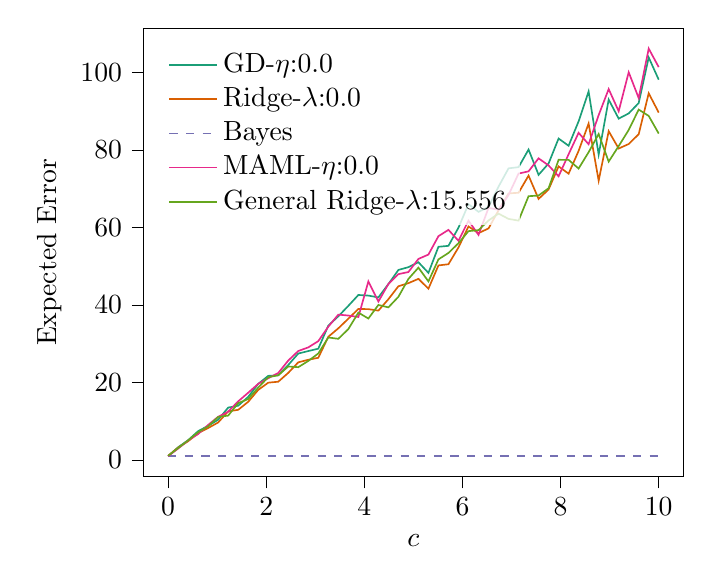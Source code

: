 % This file was created with tikzplotlib v0.10.1.
\begin{tikzpicture}

\definecolor{chocolate217952}{RGB}{217,95,2}
\definecolor{darkcyan27158119}{RGB}{27,158,119}
\definecolor{darkgray176}{RGB}{176,176,176}
\definecolor{deeppink23141138}{RGB}{231,41,138}
\definecolor{lightslategray117112179}{RGB}{117,112,179}
\definecolor{olivedrab10216630}{RGB}{102,166,30}

\begin{axis}[
legend cell align={left},
legend style={
  fill opacity=0.8,
  draw opacity=1,
  text opacity=1,
  at={(0.03,0.97)},
  anchor=north west,
  draw=none
},
tick align=outside,
tick pos=left,
x grid style={darkgray176},
xlabel={\(\displaystyle c\)},
xmin=-0.5, xmax=10.5,
xtick style={color=black},
y grid style={darkgray176},
ylabel={Expected Error},
ymin=-4.258, ymax=111.423,
ytick style={color=black}
]
\addplot [semithick, darkcyan27158119]
table {%
0 1.0
0.204 3.3
0.408 5.126
0.612 7.46
0.816 8.83
1.02 10.412
1.224 13.534
1.429 14.026
1.633 16.307
1.837 19.666
2.041 21.722
2.245 21.882
2.449 24.543
2.653 27.485
2.857 28.122
3.061 28.735
3.265 34.681
3.469 37.092
3.673 39.782
3.878 42.593
4.082 42.433
4.286 41.962
4.49 45.401
4.694 49.053
4.898 49.771
5.102 51.039
5.306 48.301
5.51 55.026
5.714 55.275
5.918 59.956
6.122 66.026
6.327 64.041
6.531 65.315
6.735 70.552
6.939 75.266
7.143 75.577
7.347 80.121
7.551 73.594
7.755 76.521
7.959 82.961
8.163 81.097
8.367 87.393
8.571 95.128
8.776 78.807
8.98 93.011
9.184 88.094
9.388 89.44
9.592 92.116
9.796 103.884
10 98.147
};
\addlegendentry{GD-$\eta$:0.0}
\addplot [semithick, chocolate217952]
table {%
0 1.102
0.204 3.205
0.408 4.861
0.612 6.971
0.816 8.264
1.02 9.693
1.224 12.557
1.429 12.966
1.633 15.039
1.837 18.103
2.041 19.966
2.245 20.214
2.449 22.498
2.653 25.221
2.857 25.874
3.061 26.386
3.265 31.813
3.469 33.986
3.673 36.462
3.878 38.998
4.082 38.931
4.286 38.558
4.49 41.503
4.694 44.846
4.898 45.648
5.102 46.754
5.306 44.218
5.51 50.216
5.714 50.528
5.918 54.843
6.122 60.272
6.327 58.558
6.531 59.763
6.735 64.442
6.939 68.806
7.143 68.965
7.347 73.393
7.551 67.38
7.755 69.805
7.959 75.778
8.163 73.889
8.367 79.766
8.571 86.833
8.776 72.067
8.98 84.857
9.184 80.38
9.388 81.545
9.592 84.081
9.796 94.641
10 89.659
};
\addlegendentry{Ridge-$\lambda$:0.0}
\addplot [semithick, lightslategray117112179, dashed]
table {%
0 1.0
0.204 1.0
0.408 1.0
0.612 1.0
0.816 1.0
1.02 1.0
1.224 1.0
1.429 1.0
1.633 1.0
1.837 1.0
2.041 1.0
2.245 1.0
2.449 1.0
2.653 1.0
2.857 1.0
3.061 1.0
3.265 1.0
3.469 1.0
3.673 1.0
3.878 1.0
4.082 1.0
4.286 1.0
4.49 1.0
4.694 1.0
4.898 1.0
5.102 1.0
5.306 1.0
5.51 1.0
5.714 1.0
5.918 1.0
6.122 1.0
6.327 1.0
6.531 1.0
6.735 1.0
6.939 1.0
7.143 1.0
7.347 1.0
7.551 1.0
7.755 1.0
7.959 1.0
8.163 1.0
8.367 1.0
8.571 1.0
8.776 1.0
8.98 1.0
9.184 1.0
9.388 1.0
9.592 1.0
9.796 1.0
10 1.0
};
\addlegendentry{Bayes}
\addplot [semithick, deeppink23141138]
table {%
0 1.01
0.204 2.964
0.408 5.051
0.612 6.711
0.816 9.07
1.02 11.161
1.224 12.472
1.429 15.157
1.633 17.378
1.837 19.67
2.041 21.108
2.245 22.474
2.449 25.677
2.653 28.138
2.857 29.072
3.061 30.685
3.265 34.409
3.469 37.524
3.673 37.287
3.878 36.915
4.082 46.099
4.286 40.897
4.49 45.436
4.694 47.967
4.898 48.518
5.102 51.892
5.306 53.022
5.51 57.765
5.714 59.394
5.918 56.582
6.122 61.763
6.327 58.107
6.531 65.075
6.735 64.573
6.939 68.391
7.143 73.921
7.347 74.491
7.551 77.852
7.755 76.016
7.959 73.218
8.163 78.901
8.367 84.439
8.571 81.485
8.776 89.005
8.98 95.725
9.184 89.995
9.388 100.066
9.592 93.405
9.796 106.165
10 101.389
};
\addlegendentry{MAML-$\eta$:0.0}
\addplot [semithick, olivedrab10216630]
table {%
0 1.092
0.204 3.098
0.408 5.082
0.612 7.185
0.816 8.693
1.02 11.135
1.224 11.463
1.429 14.698
1.633 15.738
1.837 18.705
2.041 21.384
2.245 21.862
2.449 24.146
2.653 23.964
2.857 25.564
3.061 27.495
3.265 31.624
3.469 31.279
3.673 33.783
3.878 38.039
4.082 36.519
4.286 40.016
4.49 39.396
4.694 42.122
4.898 46.73
5.102 49.646
5.306 46.092
5.51 51.78
5.714 53.433
5.918 55.943
6.122 59.063
6.327 59.324
6.531 61.821
6.735 63.581
6.939 62.225
7.143 61.781
7.347 68.078
7.551 68.253
7.755 70.131
7.959 77.465
8.163 77.461
8.367 75.213
8.571 79.43
8.776 84.132
8.98 77.004
9.184 81.011
9.388 85.169
9.592 90.429
9.796 88.795
10 84.245
};
\addlegendentry{General Ridge-$\lambda$:15.556}
\end{axis}

\end{tikzpicture}
